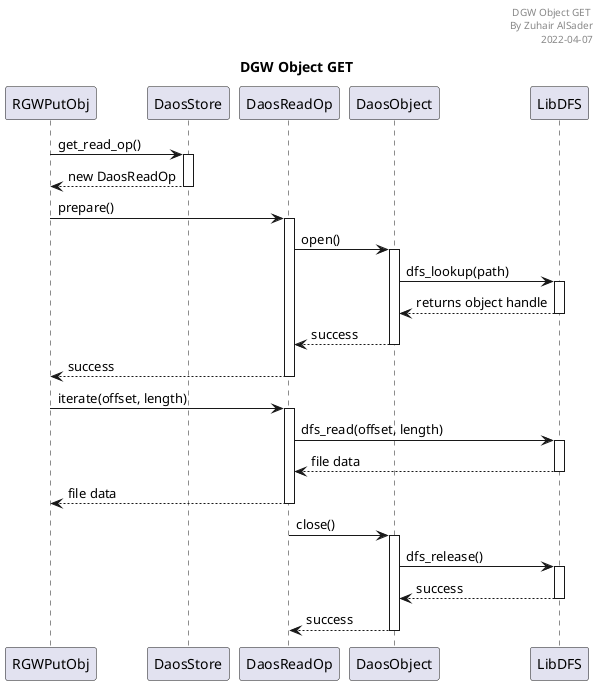 @startuml

header DGW Object GET \n By Zuhair AlSader\n2022-04-07
title DGW Object GET

participant "RGWPutObj" as rgw
participant "DaosStore" as store
participant "DaosReadOp" as readop
participant "DaosObject" as object
participant "LibDFS" as libdfs

autoactivate on

rgw -> store: get_read_op()
store --> rgw: new DaosReadOp


rgw -> readop: prepare()
readop -> object: open()

object -> libdfs: dfs_lookup(path)
libdfs --> object: returns object handle

object --> readop: success
readop --> rgw: success

rgw -> readop: iterate(offset, length)
readop-> libdfs: dfs_read(offset, length)
libdfs --> readop: file data
readop --> rgw: file data

readop -> object: close()
object -> libdfs: dfs_release()
libdfs --> object: success
object --> readop: success

@enduml